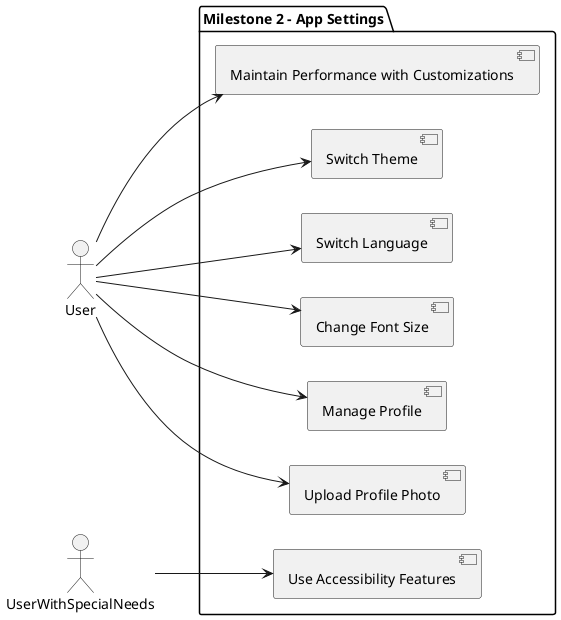 @startuml
left to right direction

actor User as U
actor UserWithSpecialNeeds as USN

package "Milestone 2 - App Settings" {
    [Switch Theme] as ST
    [Switch Language] as SL
    [Change Font Size] as CFS
    [Manage Profile] as MP
    [Upload Profile Photo] as UPP
    [Use Accessibility Features] as UAF
    [Maintain Performance with Customizations] as MPC
}

U --> ST
U --> SL
U --> CFS
U --> MP
U --> UPP
U --> MPC
USN --> UAF

@enduml
